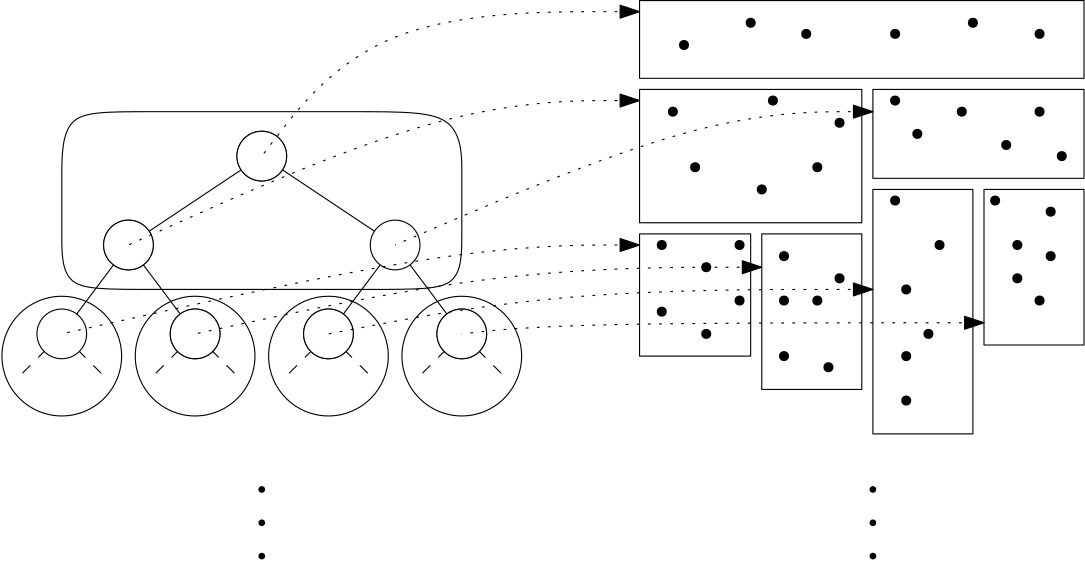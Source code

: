 <?xml version="1.0"?>
<!DOCTYPE ipe SYSTEM "ipe.dtd">
<ipe version="70005" creator="Ipe 7.1.4">
<info created="D:20160423121424" modified="D:20160423122424"/>
<ipestyle name="basic">
<symbol name="arrow/arc(spx)">
<path stroke="sym-stroke" fill="sym-stroke" pen="sym-pen">
0 0 m
-1 0.333 l
-1 -0.333 l
h
</path>
</symbol>
<symbol name="arrow/farc(spx)">
<path stroke="sym-stroke" fill="white" pen="sym-pen">
0 0 m
-1 0.333 l
-1 -0.333 l
h
</path>
</symbol>
<symbol name="mark/circle(sx)" transformations="translations">
<path fill="sym-stroke">
0.6 0 0 0.6 0 0 e
0.4 0 0 0.4 0 0 e
</path>
</symbol>
<symbol name="mark/disk(sx)" transformations="translations">
<path fill="sym-stroke">
0.6 0 0 0.6 0 0 e
</path>
</symbol>
<symbol name="mark/fdisk(sfx)" transformations="translations">
<group>
<path fill="sym-fill">
0.5 0 0 0.5 0 0 e
</path>
<path fill="sym-stroke" fillrule="eofill">
0.6 0 0 0.6 0 0 e
0.4 0 0 0.4 0 0 e
</path>
</group>
</symbol>
<symbol name="mark/box(sx)" transformations="translations">
<path fill="sym-stroke" fillrule="eofill">
-0.6 -0.6 m
0.6 -0.6 l
0.6 0.6 l
-0.6 0.6 l
h
-0.4 -0.4 m
0.4 -0.4 l
0.4 0.4 l
-0.4 0.4 l
h
</path>
</symbol>
<symbol name="mark/square(sx)" transformations="translations">
<path fill="sym-stroke">
-0.6 -0.6 m
0.6 -0.6 l
0.6 0.6 l
-0.6 0.6 l
h
</path>
</symbol>
<symbol name="mark/fsquare(sfx)" transformations="translations">
<group>
<path fill="sym-fill">
-0.5 -0.5 m
0.5 -0.5 l
0.5 0.5 l
-0.5 0.5 l
h
</path>
<path fill="sym-stroke" fillrule="eofill">
-0.6 -0.6 m
0.6 -0.6 l
0.6 0.6 l
-0.6 0.6 l
h
-0.4 -0.4 m
0.4 -0.4 l
0.4 0.4 l
-0.4 0.4 l
h
</path>
</group>
</symbol>
<symbol name="mark/cross(sx)" transformations="translations">
<group>
<path fill="sym-stroke">
-0.43 -0.57 m
0.57 0.43 l
0.43 0.57 l
-0.57 -0.43 l
h
</path>
<path fill="sym-stroke">
-0.43 0.57 m
0.57 -0.43 l
0.43 -0.57 l
-0.57 0.43 l
h
</path>
</group>
</symbol>
<symbol name="arrow/fnormal(spx)">
<path stroke="sym-stroke" fill="white" pen="sym-pen">
0 0 m
-1 0.333 l
-1 -0.333 l
h
</path>
</symbol>
<symbol name="arrow/pointed(spx)">
<path stroke="sym-stroke" fill="sym-stroke" pen="sym-pen">
0 0 m
-1 0.333 l
-0.8 0 l
-1 -0.333 l
h
</path>
</symbol>
<symbol name="arrow/fpointed(spx)">
<path stroke="sym-stroke" fill="white" pen="sym-pen">
0 0 m
-1 0.333 l
-0.8 0 l
-1 -0.333 l
h
</path>
</symbol>
<symbol name="arrow/linear(spx)">
<path stroke="sym-stroke" pen="sym-pen">
-1 0.333 m
0 0 l
-1 -0.333 l
</path>
</symbol>
<symbol name="arrow/fdouble(spx)">
<path stroke="sym-stroke" fill="white" pen="sym-pen">
0 0 m
-1 0.333 l
-1 -0.333 l
h
-1 0 m
-2 0.333 l
-2 -0.333 l
h
</path>
</symbol>
<symbol name="arrow/double(spx)">
<path stroke="sym-stroke" fill="sym-stroke" pen="sym-pen">
0 0 m
-1 0.333 l
-1 -0.333 l
h
-1 0 m
-2 0.333 l
-2 -0.333 l
h
</path>
</symbol>
<pen name="heavier" value="0.8"/>
<pen name="fat" value="1.2"/>
<pen name="ultrafat" value="2"/>
<symbolsize name="large" value="5"/>
<symbolsize name="small" value="2"/>
<symbolsize name="tiny" value="1.1"/>
<arrowsize name="large" value="10"/>
<arrowsize name="small" value="5"/>
<arrowsize name="tiny" value="3"/>
<color name="red" value="1 0 0"/>
<color name="green" value="0 1 0"/>
<color name="blue" value="0 0 1"/>
<color name="yellow" value="1 1 0"/>
<color name="orange" value="1 0.647 0"/>
<color name="gold" value="1 0.843 0"/>
<color name="purple" value="0.627 0.125 0.941"/>
<color name="gray" value="0.745"/>
<color name="brown" value="0.647 0.165 0.165"/>
<color name="navy" value="0 0 0.502"/>
<color name="pink" value="1 0.753 0.796"/>
<color name="seagreen" value="0.18 0.545 0.341"/>
<color name="turquoise" value="0.251 0.878 0.816"/>
<color name="violet" value="0.933 0.51 0.933"/>
<color name="darkblue" value="0 0 0.545"/>
<color name="darkcyan" value="0 0.545 0.545"/>
<color name="darkgray" value="0.663"/>
<color name="darkgreen" value="0 0.392 0"/>
<color name="darkmagenta" value="0.545 0 0.545"/>
<color name="darkorange" value="1 0.549 0"/>
<color name="darkred" value="0.545 0 0"/>
<color name="lightblue" value="0.678 0.847 0.902"/>
<color name="lightcyan" value="0.878 1 1"/>
<color name="lightgray" value="0.827"/>
<color name="lightgreen" value="0.565 0.933 0.565"/>
<color name="lightyellow" value="1 1 0.878"/>
<dashstyle name="dashed" value="[4] 0"/>
<dashstyle name="dotted" value="[1 3] 0"/>
<dashstyle name="dash dotted" value="[4 2 1 2] 0"/>
<dashstyle name="dash dot dotted" value="[4 2 1 2 1 2] 0"/>
<textsize name="large" value="\large"/>
<textsize name="Large" value="\Large"/>
<textsize name="LARGE" value="\LARGE"/>
<textsize name="huge" value="\huge"/>
<textsize name="Huge" value="\Huge"/>
<textsize name="small" value="\small"/>
<textsize name="footnote" value="\footnotesize"/>
<textsize name="tiny" value="\tiny"/>
<textstyle name="center" begin="\begin{center}" end="\end{center}"/>
<textstyle name="itemize" begin="\begin{itemize}" end="\end{itemize}"/>
<textstyle name="item" begin="\begin{itemize}\item{}" end="\end{itemize}"/>
<gridsize name="4 pts" value="4"/>
<gridsize name="8 pts (~3 mm)" value="8"/>
<gridsize name="16 pts (~6 mm)" value="16"/>
<gridsize name="32 pts (~12 mm)" value="32"/>
<gridsize name="10 pts (~3.5 mm)" value="10"/>
<gridsize name="20 pts (~7 mm)" value="20"/>
<gridsize name="14 pts (~5 mm)" value="14"/>
<gridsize name="28 pts (~10 mm)" value="28"/>
<gridsize name="56 pts (~20 mm)" value="56"/>
<anglesize name="90 deg" value="90"/>
<anglesize name="60 deg" value="60"/>
<anglesize name="45 deg" value="45"/>
<anglesize name="30 deg" value="30"/>
<anglesize name="22.5 deg" value="22.5"/>
<tiling name="falling" angle="-60" step="4" width="1"/>
<tiling name="rising" angle="30" step="4" width="1"/>
</ipestyle>
<page>
<layer name="alpha"/>
<view layers="alpha" active="alpha"/>
<path layer="alpha" stroke="black">
8.94427 0 0 8.94427 248 760 e
</path>
<path matrix="1 0 0 1 -48 -32" stroke="black">
8.94427 0 0 8.94427 248 760 e
</path>
<path matrix="1 0 0 1 24 -64" stroke="black">
8.94427 0 0 8.94427 248 760 e
</path>
<path matrix="1 0 0 1 72 -64" stroke="black">
8.94427 0 0 8.94427 248 760 e
</path>
<path matrix="1 0 0 1 -24 -64" stroke="black">
8.94427 0 0 8.94427 248 760 e
</path>
<path matrix="0.692308 0 0 0.615385 65.2308 298.462" stroke="black">
368 736 m
368 776
324 776
192 776
160 776
160 736
160 704
160 672
192 672
336 672
368 672
368 704
368 736
368 736 s
</path>
<path matrix="1 0 0 1 16 32" stroke="black">
21.5407 0 0 21.5407 160 656 e
</path>
<path matrix="1 0 0 1 64 32" stroke="black">
21.5407 0 0 21.5407 160 656 e
</path>
<path matrix="1 0 0 1 112 32" stroke="black">
21.5407 0 0 21.5407 160 656 e
</path>
<path matrix="1 0 0 1 160 32" stroke="black">
21.5407 0 0 21.5407 160 656 e
</path>
<path matrix="1.33333 0 0 1.33333 -58.6667 -232" stroke="black" dash="dashed">
176 696 m
164 684 l
164 684 l
</path>
<path matrix="1.33333 0 0 1.33333 -58.6667 -232" stroke="black" dash="dashed">
176 696 m
188 684 l
188 684 l
</path>
<path matrix="1.33333 0 0 1.33333 -10.6667 -232" stroke="black" dash="dashed">
176 696 m
164 684 l
164 684 l
</path>
<path matrix="1.33333 0 0 1.33333 -10.6667 -232" stroke="black" dash="dashed">
176 696 m
188 684 l
188 684 l
</path>
<path matrix="1.33333 0 0 1.33333 37.3333 -232" stroke="black" dash="dashed">
176 696 m
164 684 l
164 684 l
</path>
<path matrix="1.33333 0 0 1.33333 37.3333 -232" stroke="black" dash="dashed">
176 696 m
188 684 l
188 684 l
</path>
<path matrix="1.33333 0 0 1.33333 85.3333 -232" stroke="black" dash="dashed">
176 696 m
164 684 l
164 684 l
</path>
<path matrix="1.33333 0 0 1.33333 85.3333 -232" stroke="black" dash="dashed">
176 696 m
188 684 l
188 684 l
</path>
<path stroke="black" fill="white">
200 728 m
176 696 l
176 696 l
</path>
<path stroke="black" fill="white">
200 728 m
224 696 l
224 696 l
</path>
<path stroke="black" fill="white">
296 728 m
272 696 l
272 696 l
</path>
<path stroke="black" fill="white">
296 728 m
320 696 l
320 696 l
</path>
<path stroke="black" fill="white">
248 760 m
200 728 l
200 728 l
</path>
<path stroke="black" fill="white">
248 760 m
296 728 l
296 728 l
</path>
<path matrix="1 0 0 1 -48 -32" stroke="black" fill="1">
8.94427 0 0 8.94427 248 760 e
</path>
<path stroke="black" fill="1">
8.94427 0 0 8.94427 248 760 e
</path>
<path matrix="1 0 0 1 48 -32" stroke="black" fill="1">
8.94427 0 0 8.94427 248 760 e
</path>
<path matrix="1 0 0 1 -72 -64" stroke="black" fill="1">
8.94427 0 0 8.94427 248 760 e
</path>
<path matrix="1 0 0 1 -24 -64" stroke="black" fill="1">
8.94427 0 0 8.94427 248 760 e
</path>
<path matrix="1 0 0 1 24 -64" stroke="black" fill="1">
8.94427 0 0 8.94427 248 760 e
</path>
<path matrix="1 0 0 1 72 -64" stroke="black" fill="1">
8.94427 0 0 8.94427 248 760 e
</path>
<path matrix="1 0 0 1 0 32" stroke="black" fill="white">
384 784 m
384 756 l
544 756 l
544 784 l
h
</path>
<use matrix="1 0 0 1 0 32" name="mark/disk(sx)" pos="400 768" size="normal" stroke="black"/>
<use matrix="1 0 0 1 0 32" name="mark/disk(sx)" pos="424 776" size="normal" stroke="black"/>
<use matrix="1 0 0 1 0 32" name="mark/disk(sx)" pos="444 772" size="normal" stroke="black"/>
<use matrix="1 0 0 1 0 32" name="mark/disk(sx)" pos="476 772" size="normal" stroke="black"/>
<use matrix="1 0 0 1 0 32" name="mark/disk(sx)" pos="504 776" size="normal" stroke="black"/>
<use matrix="1 0 0 1 0 32" name="mark/disk(sx)" pos="528 772" size="normal" stroke="black"/>
<use matrix="1 0 0 1 0 32" name="mark/disk(sx)" pos="396 744" size="normal" stroke="black"/>
<use matrix="1 0 0 1 0 32" name="mark/disk(sx)" pos="432 748" size="normal" stroke="black"/>
<use matrix="1 0 0 1 0 32" name="mark/disk(sx)" pos="456 740" size="normal" stroke="black"/>
<use matrix="1 0 0 1 0 32" name="mark/disk(sx)" pos="404 724" size="normal" stroke="black"/>
<use matrix="1 0 0 1 0 32" name="mark/disk(sx)" pos="428 716" size="normal" stroke="black"/>
<use matrix="1 0 0 1 0 32" name="mark/disk(sx)" pos="448 724" size="normal" stroke="black"/>
<path matrix="1 0 0 1 0 32" stroke="black">
384 752 m
384 704 l
464 704 l
464 752 l
h
</path>
<use matrix="1 0 0 1 0 32" name="mark/disk(sx)" pos="476 748" size="normal" stroke="black"/>
<use matrix="1 0 0 1 0 32" name="mark/disk(sx)" pos="484 736" size="normal" stroke="black"/>
<use matrix="1 0 0 1 0 32" name="mark/disk(sx)" pos="500 744" size="normal" stroke="black"/>
<use matrix="1 0 0 1 0 32" name="mark/disk(sx)" pos="516 732" size="normal" stroke="black"/>
<use matrix="1 0 0 1 0 32" name="mark/disk(sx)" pos="528 744" size="normal" stroke="black"/>
<use matrix="1 0 0 1 0 32" name="mark/disk(sx)" pos="536 728" size="normal" stroke="black"/>
<path matrix="1 0 0 1 0 32" stroke="black">
468 752 m
468 720 l
544 720 l
544 752 l
h
</path>
<use matrix="1 0 0 1 0 32" name="mark/disk(sx)" pos="392 696" size="normal" stroke="black"/>
<use matrix="1 0 0 1 0 32" name="mark/disk(sx)" pos="420 696" size="normal" stroke="black"/>
<use matrix="1 0 0 1 0 32" name="mark/disk(sx)" pos="408 688" size="normal" stroke="black"/>
<use matrix="1 0 0 1 0 32" name="mark/disk(sx)" pos="392 672" size="normal" stroke="black"/>
<use matrix="1 0 0 1 0 32" name="mark/disk(sx)" pos="408 664" size="normal" stroke="black"/>
<use matrix="1 0 0 1 0 32" name="mark/disk(sx)" pos="420 676" size="normal" stroke="black"/>
<path matrix="1 0 0 1 0 32" stroke="black">
384 700 m
384 656 l
424 656 l
424 700 l
h
</path>
<path matrix="1 0 0 1 0 32" stroke="black">
428 700 m
428 644 l
464 644 l
464 700 l
h
</path>
<use matrix="1 0 0 1 0 32" name="mark/disk(sx)" pos="436 692" size="normal" stroke="black"/>
<use matrix="1 0 0 1 0 32" name="mark/disk(sx)" pos="448 676" size="normal" stroke="black"/>
<use matrix="1 0 0 1 0 32" name="mark/disk(sx)" pos="436 656" size="normal" stroke="black"/>
<use matrix="1 0 0 1 0 32" name="mark/disk(sx)" pos="452 652" size="normal" stroke="black"/>
<use matrix="1 0 0 1 0 32" name="mark/disk(sx)" pos="456 684" size="normal" stroke="black"/>
<use matrix="1 0 0 1 0 32" name="mark/disk(sx)" pos="436 676" size="normal" stroke="black"/>
<use name="mark/disk(sx)" pos="476 744" size="normal" stroke="black"/>
<use name="mark/disk(sx)" pos="492 728" size="normal" stroke="black"/>
<use name="mark/disk(sx)" pos="480 712" size="normal" stroke="black"/>
<use name="mark/disk(sx)" pos="488 696" size="normal" stroke="black"/>
<use name="mark/disk(sx)" pos="480 688" size="normal" stroke="black"/>
<use name="mark/disk(sx)" pos="480 672" size="normal" stroke="black"/>
<path stroke="black">
468 748 m
468 660 l
504 660 l
504 748 l
h
</path>
<use name="mark/disk(sx)" pos="512 744" size="normal" stroke="black"/>
<use name="mark/disk(sx)" pos="532 740" size="normal" stroke="black"/>
<use name="mark/disk(sx)" pos="520 728" size="normal" stroke="black"/>
<use name="mark/disk(sx)" pos="532 724" size="normal" stroke="black"/>
<use name="mark/disk(sx)" pos="528 708" size="normal" stroke="black"/>
<use name="mark/disk(sx)" pos="520 716" size="normal" stroke="black"/>
<path stroke="black">
508 748 m
508 692 l
544 692 l
544 748 l
h
</path>
<use name="mark/disk(sx)" pos="248 640" size="small" stroke="black"/>
<use name="mark/disk(sx)" pos="248 628" size="small" stroke="black"/>
<use name="mark/disk(sx)" pos="248 616" size="small" stroke="black"/>
<use matrix="1 0 0 1 220 0" name="mark/disk(sx)" pos="248 640" size="small" stroke="black"/>
<use matrix="1 0 0 1 220 0" name="mark/disk(sx)" pos="248 628" size="small" stroke="black"/>
<use matrix="1 0 0 1 220 0" name="mark/disk(sx)" pos="248 616" size="small" stroke="black"/>
<path stroke="black" dash="dotted" rarrow="normal/normal">
384 812 m
288 812
248 760
248 760 s
</path>
<path stroke="black" dash="dotted" rarrow="normal/normal">
384 780 m
316 780
200 728
200 728 s
</path>
<path stroke="black" dash="dotted" rarrow="normal/normal">
468 776 m
408 776
296 728
296 728 s
</path>
<path stroke="black" dash="dotted" rarrow="normal/normal">
384 728 m
320 728
176 696
176 696 s
</path>
<path stroke="black" dash="dotted" rarrow="normal/normal">
428 720 m
336 720
224 696
224 696 s
</path>
<path stroke="black" dash="dotted" rarrow="normal/normal">
468 712 m
356 712
272 696
272 696 s
</path>
<path stroke="black" dash="dotted" rarrow="normal/normal">
508 700 m
356 700
320 696
320 696 s
</path>
</page>
</ipe>
